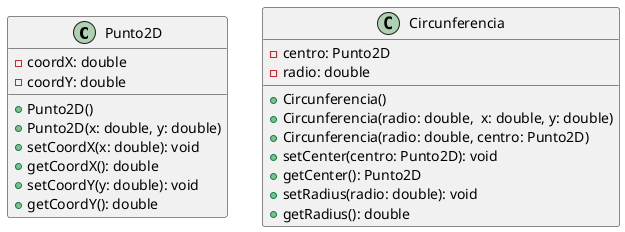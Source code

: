 @startuml
class Punto2D {
    - coordX: double
    - coordY: double
    
    + Punto2D()
    + Punto2D(x: double, y: double)
    + setCoordX(x: double): void
    + getCoordX(): double
    + setCoordY(y: double): void
    + getCoordY(): double
}
class Circunferencia {
    - centro: Punto2D
    - radio: double

    + Circunferencia()
    + Circunferencia(radio: double,  x: double, y: double)
    + Circunferencia(radio: double, centro: Punto2D)
    + setCenter(centro: Punto2D): void
    + getCenter(): Punto2D
    + setRadius(radio: double): void
    + getRadius(): double
}
@enduml
